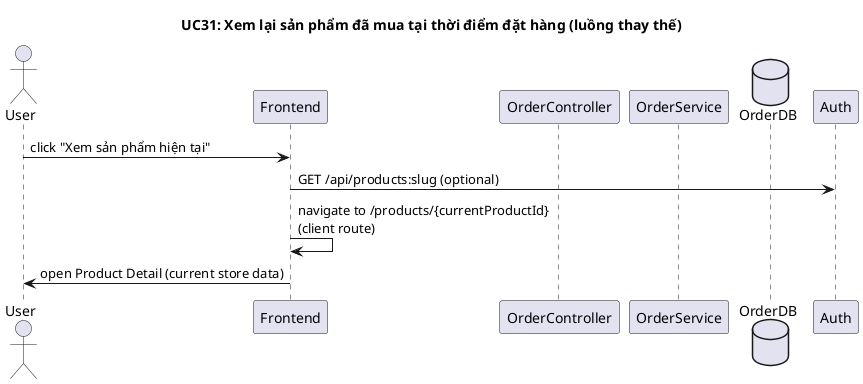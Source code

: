 @startuml UC31_ProductSnapshot_ViewCurrent

title UC31: Xem lại sản phẩm đã mua tại thời điểm đặt hàng (luồng thay thế)

actor User
participant Frontend
participant OrderController
participant OrderService
database OrderDB

User -> Frontend: click "Xem sản phẩm hiện tại"
Frontend -> Auth: GET /api/products:slug (optional)
Frontend -> Frontend: navigate to /products/{currentProductId} \n(client route)
Frontend -> User: open Product Detail (current store data)
@enduml
